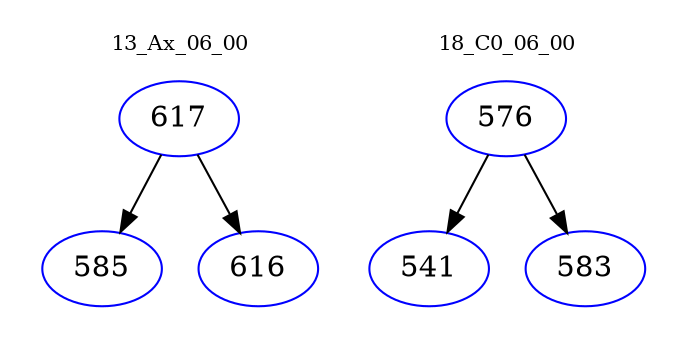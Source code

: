 digraph{
subgraph cluster_0 {
color = white
label = "13_Ax_06_00";
fontsize=10;
T0_617 [label="617", color="blue"]
T0_617 -> T0_585 [color="black"]
T0_585 [label="585", color="blue"]
T0_617 -> T0_616 [color="black"]
T0_616 [label="616", color="blue"]
}
subgraph cluster_1 {
color = white
label = "18_C0_06_00";
fontsize=10;
T1_576 [label="576", color="blue"]
T1_576 -> T1_541 [color="black"]
T1_541 [label="541", color="blue"]
T1_576 -> T1_583 [color="black"]
T1_583 [label="583", color="blue"]
}
}
